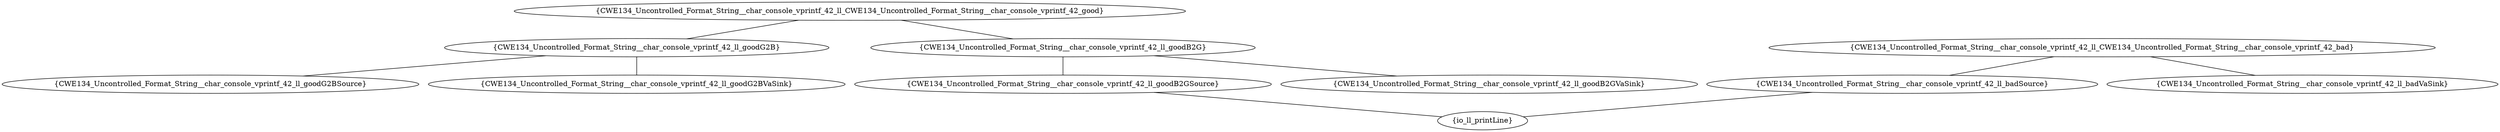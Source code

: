 graph "cg graph" {
CWE134_Uncontrolled_Format_String__char_console_vprintf_42_ll_CWE134_Uncontrolled_Format_String__char_console_vprintf_42_good [label="{CWE134_Uncontrolled_Format_String__char_console_vprintf_42_ll_CWE134_Uncontrolled_Format_String__char_console_vprintf_42_good}"];
CWE134_Uncontrolled_Format_String__char_console_vprintf_42_ll_goodG2B [label="{CWE134_Uncontrolled_Format_String__char_console_vprintf_42_ll_goodG2B}"];
CWE134_Uncontrolled_Format_String__char_console_vprintf_42_ll_goodB2G [label="{CWE134_Uncontrolled_Format_String__char_console_vprintf_42_ll_goodB2G}"];
CWE134_Uncontrolled_Format_String__char_console_vprintf_42_ll_goodB2GSource [label="{CWE134_Uncontrolled_Format_String__char_console_vprintf_42_ll_goodB2GSource}"];
CWE134_Uncontrolled_Format_String__char_console_vprintf_42_ll_goodB2GVaSink [label="{CWE134_Uncontrolled_Format_String__char_console_vprintf_42_ll_goodB2GVaSink}"];
CWE134_Uncontrolled_Format_String__char_console_vprintf_42_ll_CWE134_Uncontrolled_Format_String__char_console_vprintf_42_bad [label="{CWE134_Uncontrolled_Format_String__char_console_vprintf_42_ll_CWE134_Uncontrolled_Format_String__char_console_vprintf_42_bad}"];
CWE134_Uncontrolled_Format_String__char_console_vprintf_42_ll_badSource [label="{CWE134_Uncontrolled_Format_String__char_console_vprintf_42_ll_badSource}"];
CWE134_Uncontrolled_Format_String__char_console_vprintf_42_ll_badVaSink [label="{CWE134_Uncontrolled_Format_String__char_console_vprintf_42_ll_badVaSink}"];
io_ll_printLine [label="{io_ll_printLine}"];
CWE134_Uncontrolled_Format_String__char_console_vprintf_42_ll_goodG2BSource [label="{CWE134_Uncontrolled_Format_String__char_console_vprintf_42_ll_goodG2BSource}"];
CWE134_Uncontrolled_Format_String__char_console_vprintf_42_ll_goodG2BVaSink [label="{CWE134_Uncontrolled_Format_String__char_console_vprintf_42_ll_goodG2BVaSink}"];
CWE134_Uncontrolled_Format_String__char_console_vprintf_42_ll_CWE134_Uncontrolled_Format_String__char_console_vprintf_42_good -- CWE134_Uncontrolled_Format_String__char_console_vprintf_42_ll_goodG2B;
CWE134_Uncontrolled_Format_String__char_console_vprintf_42_ll_CWE134_Uncontrolled_Format_String__char_console_vprintf_42_good -- CWE134_Uncontrolled_Format_String__char_console_vprintf_42_ll_goodB2G;
CWE134_Uncontrolled_Format_String__char_console_vprintf_42_ll_goodB2G -- CWE134_Uncontrolled_Format_String__char_console_vprintf_42_ll_goodB2GSource;
CWE134_Uncontrolled_Format_String__char_console_vprintf_42_ll_goodB2G -- CWE134_Uncontrolled_Format_String__char_console_vprintf_42_ll_goodB2GVaSink;
CWE134_Uncontrolled_Format_String__char_console_vprintf_42_ll_CWE134_Uncontrolled_Format_String__char_console_vprintf_42_bad -- CWE134_Uncontrolled_Format_String__char_console_vprintf_42_ll_badSource;
CWE134_Uncontrolled_Format_String__char_console_vprintf_42_ll_CWE134_Uncontrolled_Format_String__char_console_vprintf_42_bad -- CWE134_Uncontrolled_Format_String__char_console_vprintf_42_ll_badVaSink;
CWE134_Uncontrolled_Format_String__char_console_vprintf_42_ll_badSource -- io_ll_printLine;
CWE134_Uncontrolled_Format_String__char_console_vprintf_42_ll_goodG2B -- CWE134_Uncontrolled_Format_String__char_console_vprintf_42_ll_goodG2BSource;
CWE134_Uncontrolled_Format_String__char_console_vprintf_42_ll_goodG2B -- CWE134_Uncontrolled_Format_String__char_console_vprintf_42_ll_goodG2BVaSink;
CWE134_Uncontrolled_Format_String__char_console_vprintf_42_ll_goodB2GSource -- io_ll_printLine;
}

